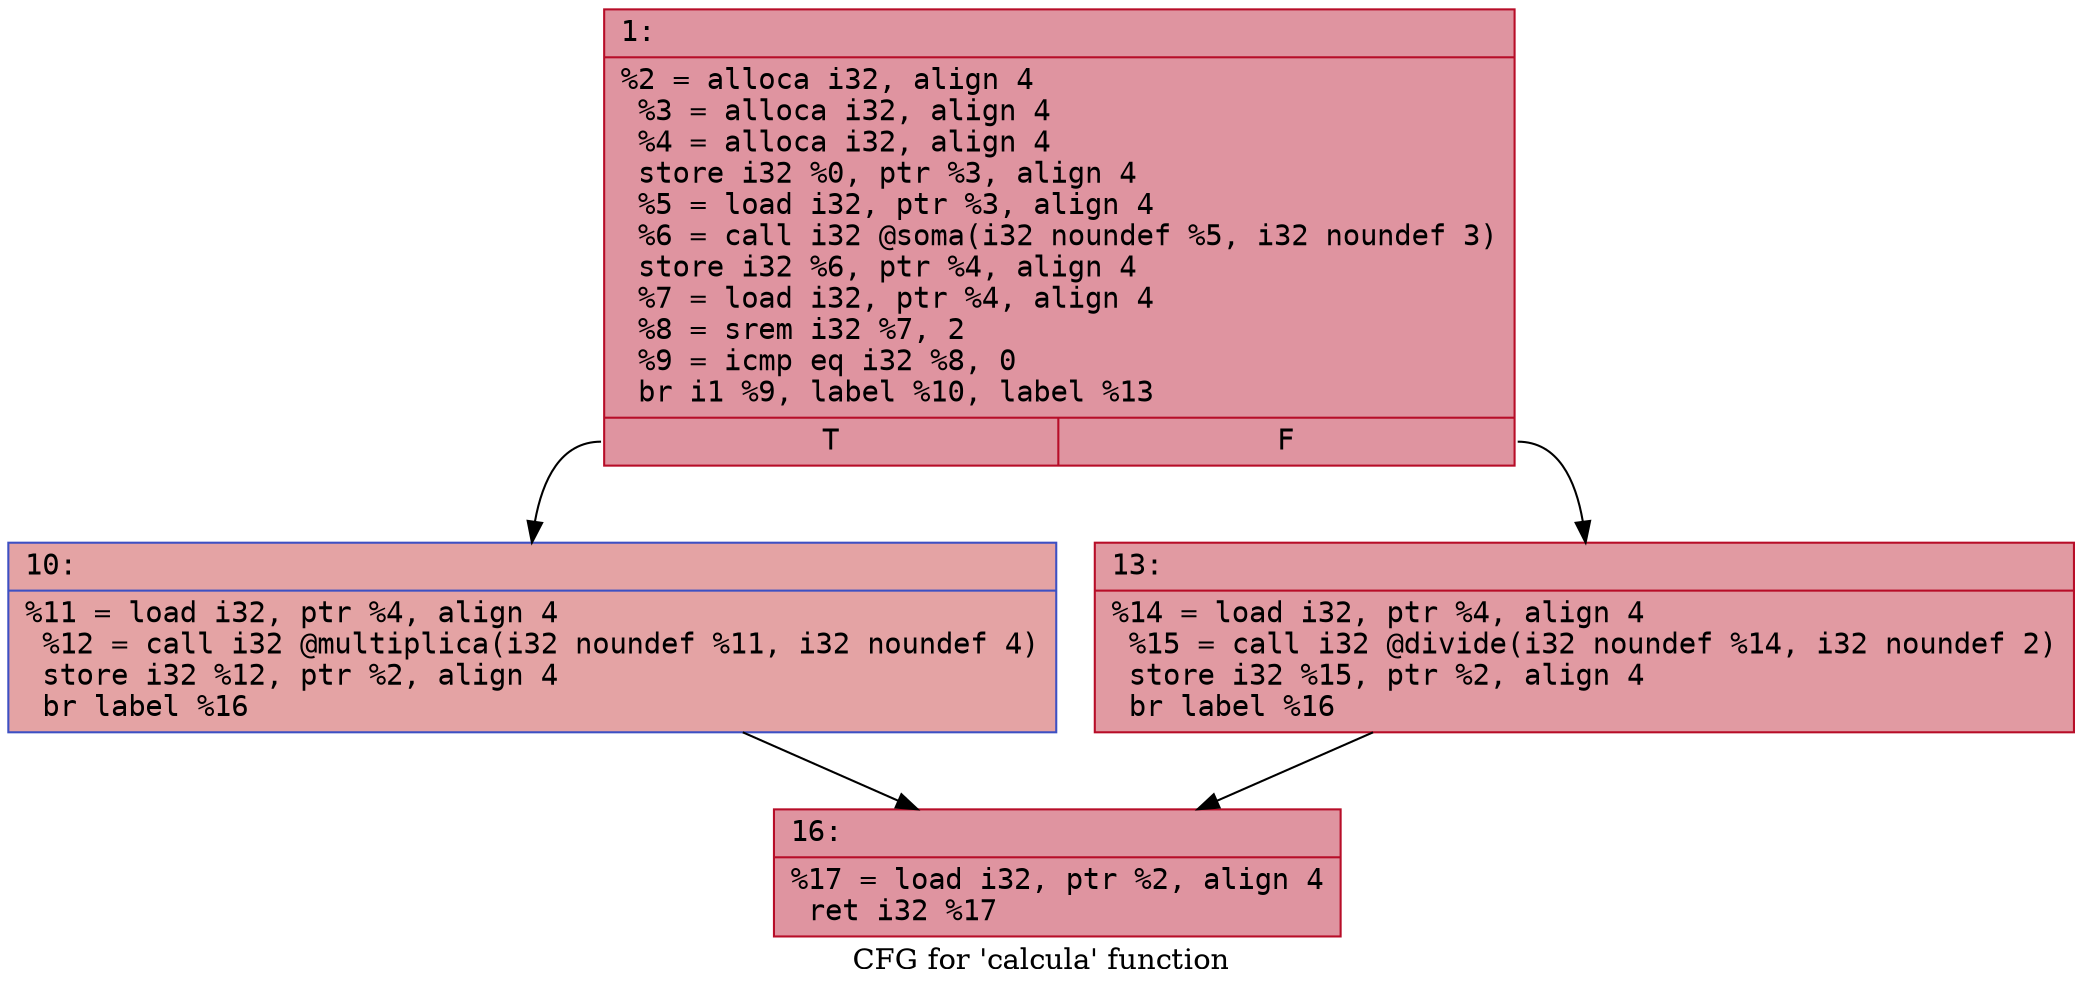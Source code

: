 digraph "CFG for 'calcula' function" {
	label="CFG for 'calcula' function";

	Node0x202d7a95980 [shape=record,color="#b70d28ff", style=filled, fillcolor="#b70d2870" fontname="Courier",label="{1:\l|  %2 = alloca i32, align 4\l  %3 = alloca i32, align 4\l  %4 = alloca i32, align 4\l  store i32 %0, ptr %3, align 4\l  %5 = load i32, ptr %3, align 4\l  %6 = call i32 @soma(i32 noundef %5, i32 noundef 3)\l  store i32 %6, ptr %4, align 4\l  %7 = load i32, ptr %4, align 4\l  %8 = srem i32 %7, 2\l  %9 = icmp eq i32 %8, 0\l  br i1 %9, label %10, label %13\l|{<s0>T|<s1>F}}"];
	Node0x202d7a95980:s0 -> Node0x202d7a96340;
	Node0x202d7a95980:s1 -> Node0x202d7a962e0;
	Node0x202d7a96340 [shape=record,color="#3d50c3ff", style=filled, fillcolor="#c32e3170" fontname="Courier",label="{10:\l|  %11 = load i32, ptr %4, align 4\l  %12 = call i32 @multiplica(i32 noundef %11, i32 noundef 4)\l  store i32 %12, ptr %2, align 4\l  br label %16\l}"];
	Node0x202d7a96340 -> Node0x202d7a959e0;
	Node0x202d7a962e0 [shape=record,color="#b70d28ff", style=filled, fillcolor="#bb1b2c70" fontname="Courier",label="{13:\l|  %14 = load i32, ptr %4, align 4\l  %15 = call i32 @divide(i32 noundef %14, i32 noundef 2)\l  store i32 %15, ptr %2, align 4\l  br label %16\l}"];
	Node0x202d7a962e0 -> Node0x202d7a959e0;
	Node0x202d7a959e0 [shape=record,color="#b70d28ff", style=filled, fillcolor="#b70d2870" fontname="Courier",label="{16:\l|  %17 = load i32, ptr %2, align 4\l  ret i32 %17\l}"];
}

